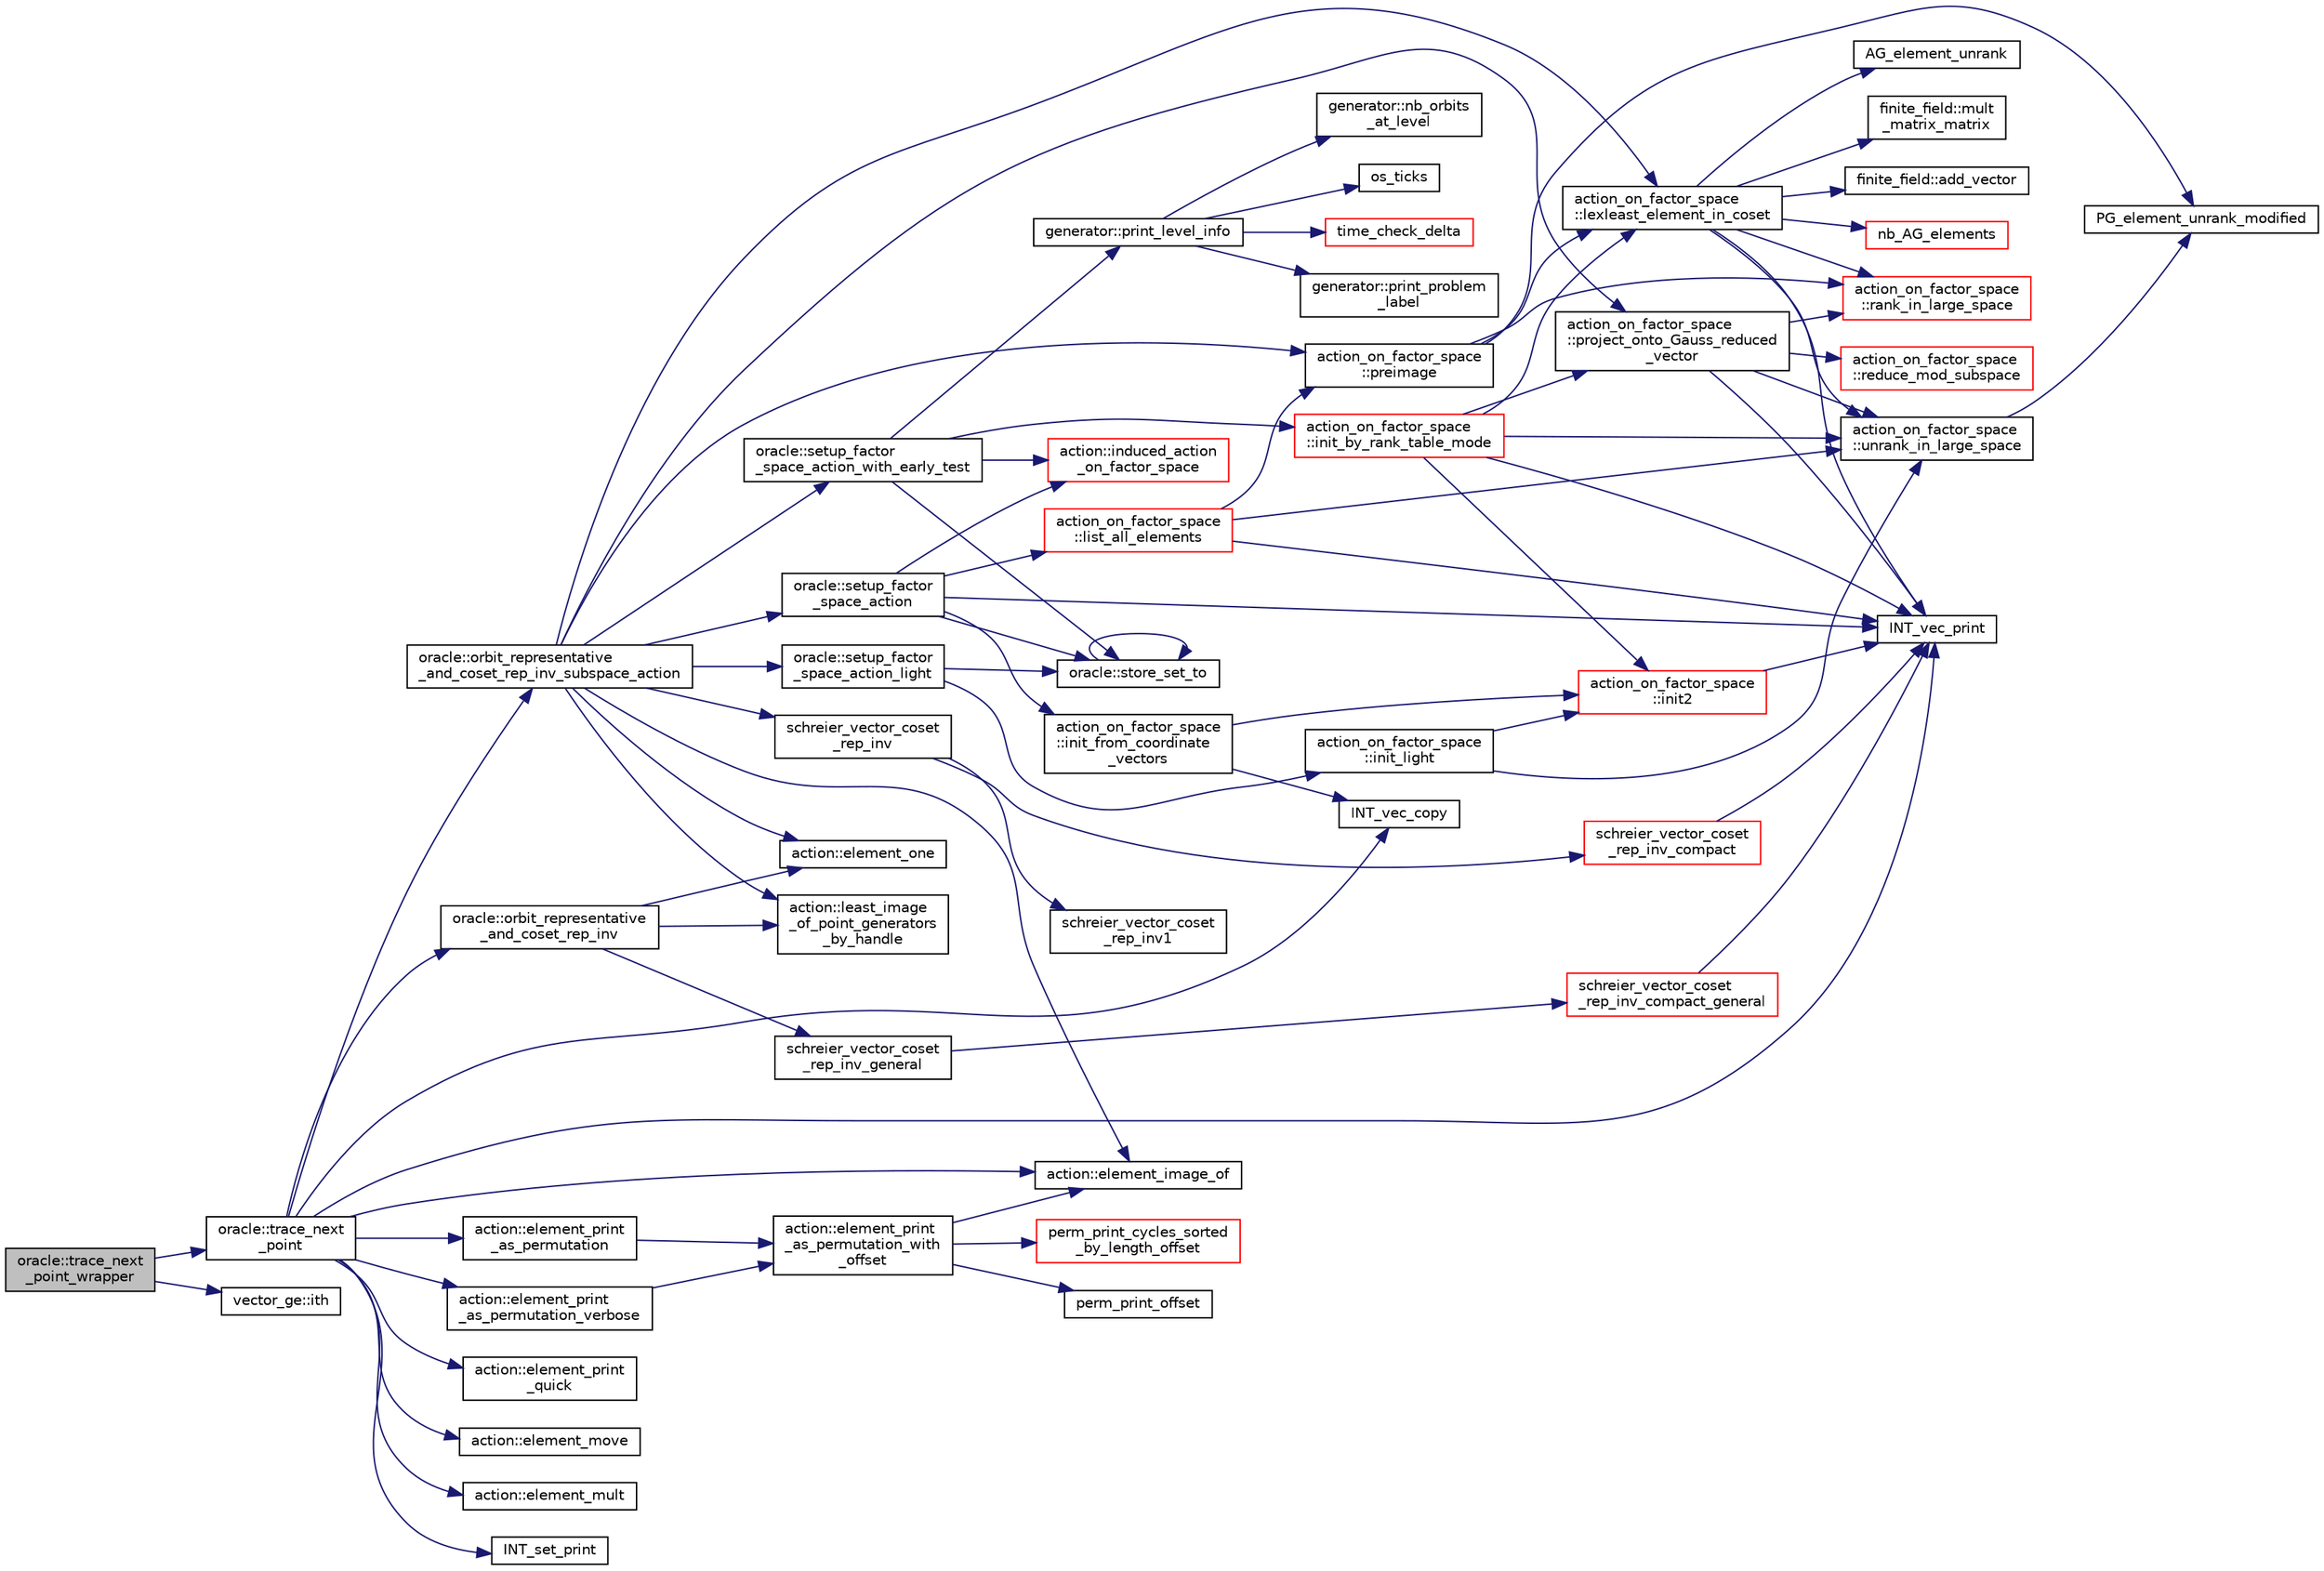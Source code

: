 digraph "oracle::trace_next_point_wrapper"
{
  edge [fontname="Helvetica",fontsize="10",labelfontname="Helvetica",labelfontsize="10"];
  node [fontname="Helvetica",fontsize="10",shape=record];
  rankdir="LR";
  Node11058 [label="oracle::trace_next\l_point_wrapper",height=0.2,width=0.4,color="black", fillcolor="grey75", style="filled", fontcolor="black"];
  Node11058 -> Node11059 [color="midnightblue",fontsize="10",style="solid",fontname="Helvetica"];
  Node11059 [label="oracle::trace_next\l_point",height=0.2,width=0.4,color="black", fillcolor="white", style="filled",URL="$d7/da7/classoracle.html#ae86c3f9d4b95b5a6e88ee0959942ecde"];
  Node11059 -> Node11060 [color="midnightblue",fontsize="10",style="solid",fontname="Helvetica"];
  Node11060 [label="oracle::orbit_representative\l_and_coset_rep_inv_subspace_action",height=0.2,width=0.4,color="black", fillcolor="white", style="filled",URL="$d7/da7/classoracle.html#a5a4d27cde89e99450305410536b51915"];
  Node11060 -> Node11061 [color="midnightblue",fontsize="10",style="solid",fontname="Helvetica"];
  Node11061 [label="oracle::setup_factor\l_space_action_light",height=0.2,width=0.4,color="black", fillcolor="white", style="filled",URL="$d7/da7/classoracle.html#aaa6ca8694ae3452bc3ca812cbcc80fc7"];
  Node11061 -> Node11062 [color="midnightblue",fontsize="10",style="solid",fontname="Helvetica"];
  Node11062 [label="oracle::store_set_to",height=0.2,width=0.4,color="black", fillcolor="white", style="filled",URL="$d7/da7/classoracle.html#a4489d03d342f31d1e64632ce4d0e700d"];
  Node11062 -> Node11062 [color="midnightblue",fontsize="10",style="solid",fontname="Helvetica"];
  Node11061 -> Node11063 [color="midnightblue",fontsize="10",style="solid",fontname="Helvetica"];
  Node11063 [label="action_on_factor_space\l::init_light",height=0.2,width=0.4,color="black", fillcolor="white", style="filled",URL="$d5/d25/classaction__on__factor__space.html#a3094fd6f1ed3d0428e5db510669e2d8a"];
  Node11063 -> Node11064 [color="midnightblue",fontsize="10",style="solid",fontname="Helvetica"];
  Node11064 [label="action_on_factor_space\l::unrank_in_large_space",height=0.2,width=0.4,color="black", fillcolor="white", style="filled",URL="$d5/d25/classaction__on__factor__space.html#af2b5fc47970e8914d5d51cad78f00c52"];
  Node11064 -> Node11065 [color="midnightblue",fontsize="10",style="solid",fontname="Helvetica"];
  Node11065 [label="PG_element_unrank_modified",height=0.2,width=0.4,color="black", fillcolor="white", style="filled",URL="$d4/d67/geometry_8h.html#a83ae9b605d496f6a90345303f6efae64"];
  Node11063 -> Node11066 [color="midnightblue",fontsize="10",style="solid",fontname="Helvetica"];
  Node11066 [label="action_on_factor_space\l::init2",height=0.2,width=0.4,color="red", fillcolor="white", style="filled",URL="$d5/d25/classaction__on__factor__space.html#a19f5ed00bc68f67dd5bd331ff958df16"];
  Node11066 -> Node11070 [color="midnightblue",fontsize="10",style="solid",fontname="Helvetica"];
  Node11070 [label="INT_vec_print",height=0.2,width=0.4,color="black", fillcolor="white", style="filled",URL="$df/dbf/sajeeb_8_c.html#a79a5901af0b47dd0d694109543c027fe"];
  Node11060 -> Node11102 [color="midnightblue",fontsize="10",style="solid",fontname="Helvetica"];
  Node11102 [label="oracle::setup_factor\l_space_action_with_early_test",height=0.2,width=0.4,color="black", fillcolor="white", style="filled",URL="$d7/da7/classoracle.html#a7c26a85886666829e9727df91d2f01ad"];
  Node11102 -> Node11062 [color="midnightblue",fontsize="10",style="solid",fontname="Helvetica"];
  Node11102 -> Node11103 [color="midnightblue",fontsize="10",style="solid",fontname="Helvetica"];
  Node11103 [label="generator::print_level_info",height=0.2,width=0.4,color="black", fillcolor="white", style="filled",URL="$d7/d73/classgenerator.html#aeef1b9fe6115b67be42d7cb3206fddd2"];
  Node11103 -> Node11104 [color="midnightblue",fontsize="10",style="solid",fontname="Helvetica"];
  Node11104 [label="os_ticks",height=0.2,width=0.4,color="black", fillcolor="white", style="filled",URL="$d5/db4/io__and__os_8h.html#a3da6d2b09e35d569adb7101dffcb5224"];
  Node11103 -> Node11105 [color="midnightblue",fontsize="10",style="solid",fontname="Helvetica"];
  Node11105 [label="time_check_delta",height=0.2,width=0.4,color="red", fillcolor="white", style="filled",URL="$d9/d60/discreta_8h.html#a89a8565e34c7dcbb97180cd6af7454a1"];
  Node11103 -> Node11108 [color="midnightblue",fontsize="10",style="solid",fontname="Helvetica"];
  Node11108 [label="generator::print_problem\l_label",height=0.2,width=0.4,color="black", fillcolor="white", style="filled",URL="$d7/d73/classgenerator.html#a06d3c064ba84ebe8db3537e6273f16c3"];
  Node11103 -> Node11109 [color="midnightblue",fontsize="10",style="solid",fontname="Helvetica"];
  Node11109 [label="generator::nb_orbits\l_at_level",height=0.2,width=0.4,color="black", fillcolor="white", style="filled",URL="$d7/d73/classgenerator.html#a020f3d8378448310d044a4a24fadf301"];
  Node11102 -> Node11110 [color="midnightblue",fontsize="10",style="solid",fontname="Helvetica"];
  Node11110 [label="action_on_factor_space\l::init_by_rank_table_mode",height=0.2,width=0.4,color="red", fillcolor="white", style="filled",URL="$d5/d25/classaction__on__factor__space.html#a646e085b55e8160d943415c0238b5906"];
  Node11110 -> Node11064 [color="midnightblue",fontsize="10",style="solid",fontname="Helvetica"];
  Node11110 -> Node11066 [color="midnightblue",fontsize="10",style="solid",fontname="Helvetica"];
  Node11110 -> Node11111 [color="midnightblue",fontsize="10",style="solid",fontname="Helvetica"];
  Node11111 [label="action_on_factor_space\l::project_onto_Gauss_reduced\l_vector",height=0.2,width=0.4,color="black", fillcolor="white", style="filled",URL="$d5/d25/classaction__on__factor__space.html#a5fb75ffaf4e5143735b9ff8938589691"];
  Node11111 -> Node11064 [color="midnightblue",fontsize="10",style="solid",fontname="Helvetica"];
  Node11111 -> Node11070 [color="midnightblue",fontsize="10",style="solid",fontname="Helvetica"];
  Node11111 -> Node11076 [color="midnightblue",fontsize="10",style="solid",fontname="Helvetica"];
  Node11076 [label="action_on_factor_space\l::reduce_mod_subspace",height=0.2,width=0.4,color="red", fillcolor="white", style="filled",URL="$d5/d25/classaction__on__factor__space.html#a28aacf2959bc402b418f7749c23c5d6a"];
  Node11111 -> Node11095 [color="midnightblue",fontsize="10",style="solid",fontname="Helvetica"];
  Node11095 [label="action_on_factor_space\l::rank_in_large_space",height=0.2,width=0.4,color="red", fillcolor="white", style="filled",URL="$d5/d25/classaction__on__factor__space.html#aef04c8544847da7084f73981b9fde4fe"];
  Node11110 -> Node11070 [color="midnightblue",fontsize="10",style="solid",fontname="Helvetica"];
  Node11110 -> Node11097 [color="midnightblue",fontsize="10",style="solid",fontname="Helvetica"];
  Node11097 [label="action_on_factor_space\l::lexleast_element_in_coset",height=0.2,width=0.4,color="black", fillcolor="white", style="filled",URL="$d5/d25/classaction__on__factor__space.html#a33e754f3a9ccf760c12a3d3f40d66140"];
  Node11097 -> Node11064 [color="midnightblue",fontsize="10",style="solid",fontname="Helvetica"];
  Node11097 -> Node11070 [color="midnightblue",fontsize="10",style="solid",fontname="Helvetica"];
  Node11097 -> Node11098 [color="midnightblue",fontsize="10",style="solid",fontname="Helvetica"];
  Node11098 [label="nb_AG_elements",height=0.2,width=0.4,color="red", fillcolor="white", style="filled",URL="$d4/d67/geometry_8h.html#ab9de2574dd403dd453a0d35107f684f5"];
  Node11097 -> Node11084 [color="midnightblue",fontsize="10",style="solid",fontname="Helvetica"];
  Node11084 [label="AG_element_unrank",height=0.2,width=0.4,color="black", fillcolor="white", style="filled",URL="$d4/d67/geometry_8h.html#a4a33b86c87b2879b97cfa1327abe2885"];
  Node11097 -> Node11100 [color="midnightblue",fontsize="10",style="solid",fontname="Helvetica"];
  Node11100 [label="finite_field::mult\l_matrix_matrix",height=0.2,width=0.4,color="black", fillcolor="white", style="filled",URL="$df/d5a/classfinite__field.html#a5e28706b815838d0ec34de1fa74bc3c4"];
  Node11097 -> Node11101 [color="midnightblue",fontsize="10",style="solid",fontname="Helvetica"];
  Node11101 [label="finite_field::add_vector",height=0.2,width=0.4,color="black", fillcolor="white", style="filled",URL="$df/d5a/classfinite__field.html#a23252c462d48cc21895de6fcc0cbb59f"];
  Node11097 -> Node11095 [color="midnightblue",fontsize="10",style="solid",fontname="Helvetica"];
  Node11102 -> Node11112 [color="midnightblue",fontsize="10",style="solid",fontname="Helvetica"];
  Node11112 [label="action::induced_action\l_on_factor_space",height=0.2,width=0.4,color="red", fillcolor="white", style="filled",URL="$d2/d86/classaction.html#af501ff2aa74fb6049bee5c01cd8b909b"];
  Node11060 -> Node11565 [color="midnightblue",fontsize="10",style="solid",fontname="Helvetica"];
  Node11565 [label="oracle::setup_factor\l_space_action",height=0.2,width=0.4,color="black", fillcolor="white", style="filled",URL="$d7/da7/classoracle.html#a181e076f112ba1f32f5fb4e8abebdb18"];
  Node11565 -> Node11062 [color="midnightblue",fontsize="10",style="solid",fontname="Helvetica"];
  Node11565 -> Node11070 [color="midnightblue",fontsize="10",style="solid",fontname="Helvetica"];
  Node11565 -> Node11566 [color="midnightblue",fontsize="10",style="solid",fontname="Helvetica"];
  Node11566 [label="action_on_factor_space\l::init_from_coordinate\l_vectors",height=0.2,width=0.4,color="black", fillcolor="white", style="filled",URL="$d5/d25/classaction__on__factor__space.html#a6350f7cf938babd5be3847ac7c8eaac8"];
  Node11566 -> Node11094 [color="midnightblue",fontsize="10",style="solid",fontname="Helvetica"];
  Node11094 [label="INT_vec_copy",height=0.2,width=0.4,color="black", fillcolor="white", style="filled",URL="$df/dbf/sajeeb_8_c.html#ac2d875e27e009af6ec04d17254d11075"];
  Node11566 -> Node11066 [color="midnightblue",fontsize="10",style="solid",fontname="Helvetica"];
  Node11565 -> Node11091 [color="midnightblue",fontsize="10",style="solid",fontname="Helvetica"];
  Node11091 [label="action_on_factor_space\l::list_all_elements",height=0.2,width=0.4,color="red", fillcolor="white", style="filled",URL="$d5/d25/classaction__on__factor__space.html#a9ed3bf2d32594600a1e6f39837236202"];
  Node11091 -> Node11070 [color="midnightblue",fontsize="10",style="solid",fontname="Helvetica"];
  Node11091 -> Node11064 [color="midnightblue",fontsize="10",style="solid",fontname="Helvetica"];
  Node11091 -> Node11096 [color="midnightblue",fontsize="10",style="solid",fontname="Helvetica"];
  Node11096 [label="action_on_factor_space\l::preimage",height=0.2,width=0.4,color="black", fillcolor="white", style="filled",URL="$d5/d25/classaction__on__factor__space.html#aecf47f35bdb5f4abaf9071d927032761"];
  Node11096 -> Node11065 [color="midnightblue",fontsize="10",style="solid",fontname="Helvetica"];
  Node11096 -> Node11095 [color="midnightblue",fontsize="10",style="solid",fontname="Helvetica"];
  Node11096 -> Node11097 [color="midnightblue",fontsize="10",style="solid",fontname="Helvetica"];
  Node11565 -> Node11112 [color="midnightblue",fontsize="10",style="solid",fontname="Helvetica"];
  Node11060 -> Node11111 [color="midnightblue",fontsize="10",style="solid",fontname="Helvetica"];
  Node11060 -> Node11119 [color="midnightblue",fontsize="10",style="solid",fontname="Helvetica"];
  Node11119 [label="action::element_one",height=0.2,width=0.4,color="black", fillcolor="white", style="filled",URL="$d2/d86/classaction.html#a780a105daf04d6d1fe7e2f63b3c88e3b"];
  Node11060 -> Node11097 [color="midnightblue",fontsize="10",style="solid",fontname="Helvetica"];
  Node11060 -> Node11567 [color="midnightblue",fontsize="10",style="solid",fontname="Helvetica"];
  Node11567 [label="schreier_vector_coset\l_rep_inv",height=0.2,width=0.4,color="black", fillcolor="white", style="filled",URL="$dc/d9b/groups__and__group__actions_2data__structures_2data__structures_8h.html#ae8cfac11b7c6625bd3b00c73929fde6f"];
  Node11567 -> Node11568 [color="midnightblue",fontsize="10",style="solid",fontname="Helvetica"];
  Node11568 [label="schreier_vector_coset\l_rep_inv_compact",height=0.2,width=0.4,color="red", fillcolor="white", style="filled",URL="$d9/d7a/schreier__vector_8_c.html#a883d183be771dd98e040dbe1b7ed0d3c"];
  Node11568 -> Node11070 [color="midnightblue",fontsize="10",style="solid",fontname="Helvetica"];
  Node11567 -> Node11569 [color="midnightblue",fontsize="10",style="solid",fontname="Helvetica"];
  Node11569 [label="schreier_vector_coset\l_rep_inv1",height=0.2,width=0.4,color="black", fillcolor="white", style="filled",URL="$d9/d7a/schreier__vector_8_c.html#aaffd6f92b6fe477ab9111720c03d7f34"];
  Node11060 -> Node11127 [color="midnightblue",fontsize="10",style="solid",fontname="Helvetica"];
  Node11127 [label="action::element_image_of",height=0.2,width=0.4,color="black", fillcolor="white", style="filled",URL="$d2/d86/classaction.html#ae09559d4537a048fc860f8a74a31393d"];
  Node11060 -> Node11570 [color="midnightblue",fontsize="10",style="solid",fontname="Helvetica"];
  Node11570 [label="action::least_image\l_of_point_generators\l_by_handle",height=0.2,width=0.4,color="black", fillcolor="white", style="filled",URL="$d2/d86/classaction.html#a484afc1bf008118b3d0d8921b194d514"];
  Node11060 -> Node11096 [color="midnightblue",fontsize="10",style="solid",fontname="Helvetica"];
  Node11059 -> Node11571 [color="midnightblue",fontsize="10",style="solid",fontname="Helvetica"];
  Node11571 [label="oracle::orbit_representative\l_and_coset_rep_inv",height=0.2,width=0.4,color="black", fillcolor="white", style="filled",URL="$d7/da7/classoracle.html#a23122443f9bee6b7bc4e3d4bdee56bcf"];
  Node11571 -> Node11119 [color="midnightblue",fontsize="10",style="solid",fontname="Helvetica"];
  Node11571 -> Node11572 [color="midnightblue",fontsize="10",style="solid",fontname="Helvetica"];
  Node11572 [label="schreier_vector_coset\l_rep_inv_general",height=0.2,width=0.4,color="black", fillcolor="white", style="filled",URL="$dc/d9b/groups__and__group__actions_2data__structures_2data__structures_8h.html#a25359d4cb33dfdb9e98b06a69d60d680"];
  Node11572 -> Node11573 [color="midnightblue",fontsize="10",style="solid",fontname="Helvetica"];
  Node11573 [label="schreier_vector_coset\l_rep_inv_compact_general",height=0.2,width=0.4,color="red", fillcolor="white", style="filled",URL="$d9/d7a/schreier__vector_8_c.html#ad9ac7140a52f76b86359724af7484cf7"];
  Node11573 -> Node11070 [color="midnightblue",fontsize="10",style="solid",fontname="Helvetica"];
  Node11571 -> Node11570 [color="midnightblue",fontsize="10",style="solid",fontname="Helvetica"];
  Node11059 -> Node11124 [color="midnightblue",fontsize="10",style="solid",fontname="Helvetica"];
  Node11124 [label="action::element_print\l_quick",height=0.2,width=0.4,color="black", fillcolor="white", style="filled",URL="$d2/d86/classaction.html#a4844680cf6750396f76494a28655265b"];
  Node11059 -> Node11574 [color="midnightblue",fontsize="10",style="solid",fontname="Helvetica"];
  Node11574 [label="action::element_print\l_as_permutation_verbose",height=0.2,width=0.4,color="black", fillcolor="white", style="filled",URL="$d2/d86/classaction.html#a5caac519740ebc92a8e1aa2c8dbaa0f3"];
  Node11574 -> Node11441 [color="midnightblue",fontsize="10",style="solid",fontname="Helvetica"];
  Node11441 [label="action::element_print\l_as_permutation_with\l_offset",height=0.2,width=0.4,color="black", fillcolor="white", style="filled",URL="$d2/d86/classaction.html#addd61d869434abaad431124a6d858396"];
  Node11441 -> Node11127 [color="midnightblue",fontsize="10",style="solid",fontname="Helvetica"];
  Node11441 -> Node11155 [color="midnightblue",fontsize="10",style="solid",fontname="Helvetica"];
  Node11155 [label="perm_print_offset",height=0.2,width=0.4,color="black", fillcolor="white", style="filled",URL="$d2/d7c/combinatorics_8_c.html#ab87deef2ba9e4d2ce386a19eeaffecf3"];
  Node11441 -> Node11442 [color="midnightblue",fontsize="10",style="solid",fontname="Helvetica"];
  Node11442 [label="perm_print_cycles_sorted\l_by_length_offset",height=0.2,width=0.4,color="red", fillcolor="white", style="filled",URL="$d5/d90/action__global_8_c.html#a9d1f2e34879c04dbc45d08984a8066e3"];
  Node11059 -> Node11094 [color="midnightblue",fontsize="10",style="solid",fontname="Helvetica"];
  Node11059 -> Node11126 [color="midnightblue",fontsize="10",style="solid",fontname="Helvetica"];
  Node11126 [label="action::element_move",height=0.2,width=0.4,color="black", fillcolor="white", style="filled",URL="$d2/d86/classaction.html#a550947491bbb534d3d7951f50198a874"];
  Node11059 -> Node11070 [color="midnightblue",fontsize="10",style="solid",fontname="Helvetica"];
  Node11059 -> Node11127 [color="midnightblue",fontsize="10",style="solid",fontname="Helvetica"];
  Node11059 -> Node11125 [color="midnightblue",fontsize="10",style="solid",fontname="Helvetica"];
  Node11125 [label="action::element_mult",height=0.2,width=0.4,color="black", fillcolor="white", style="filled",URL="$d2/d86/classaction.html#ae9e36b2cae1f0f7bd7144097fa9a34b3"];
  Node11059 -> Node11575 [color="midnightblue",fontsize="10",style="solid",fontname="Helvetica"];
  Node11575 [label="INT_set_print",height=0.2,width=0.4,color="black", fillcolor="white", style="filled",URL="$df/dbf/sajeeb_8_c.html#a97614645ec11df30e0e896367f91ffd9"];
  Node11059 -> Node11440 [color="midnightblue",fontsize="10",style="solid",fontname="Helvetica"];
  Node11440 [label="action::element_print\l_as_permutation",height=0.2,width=0.4,color="black", fillcolor="white", style="filled",URL="$d2/d86/classaction.html#a2975618a8203187b688a67c947150bb8"];
  Node11440 -> Node11441 [color="midnightblue",fontsize="10",style="solid",fontname="Helvetica"];
  Node11058 -> Node11123 [color="midnightblue",fontsize="10",style="solid",fontname="Helvetica"];
  Node11123 [label="vector_ge::ith",height=0.2,width=0.4,color="black", fillcolor="white", style="filled",URL="$d4/d6e/classvector__ge.html#a1ff002e8b746a9beb119d57dcd4a15ff"];
}
